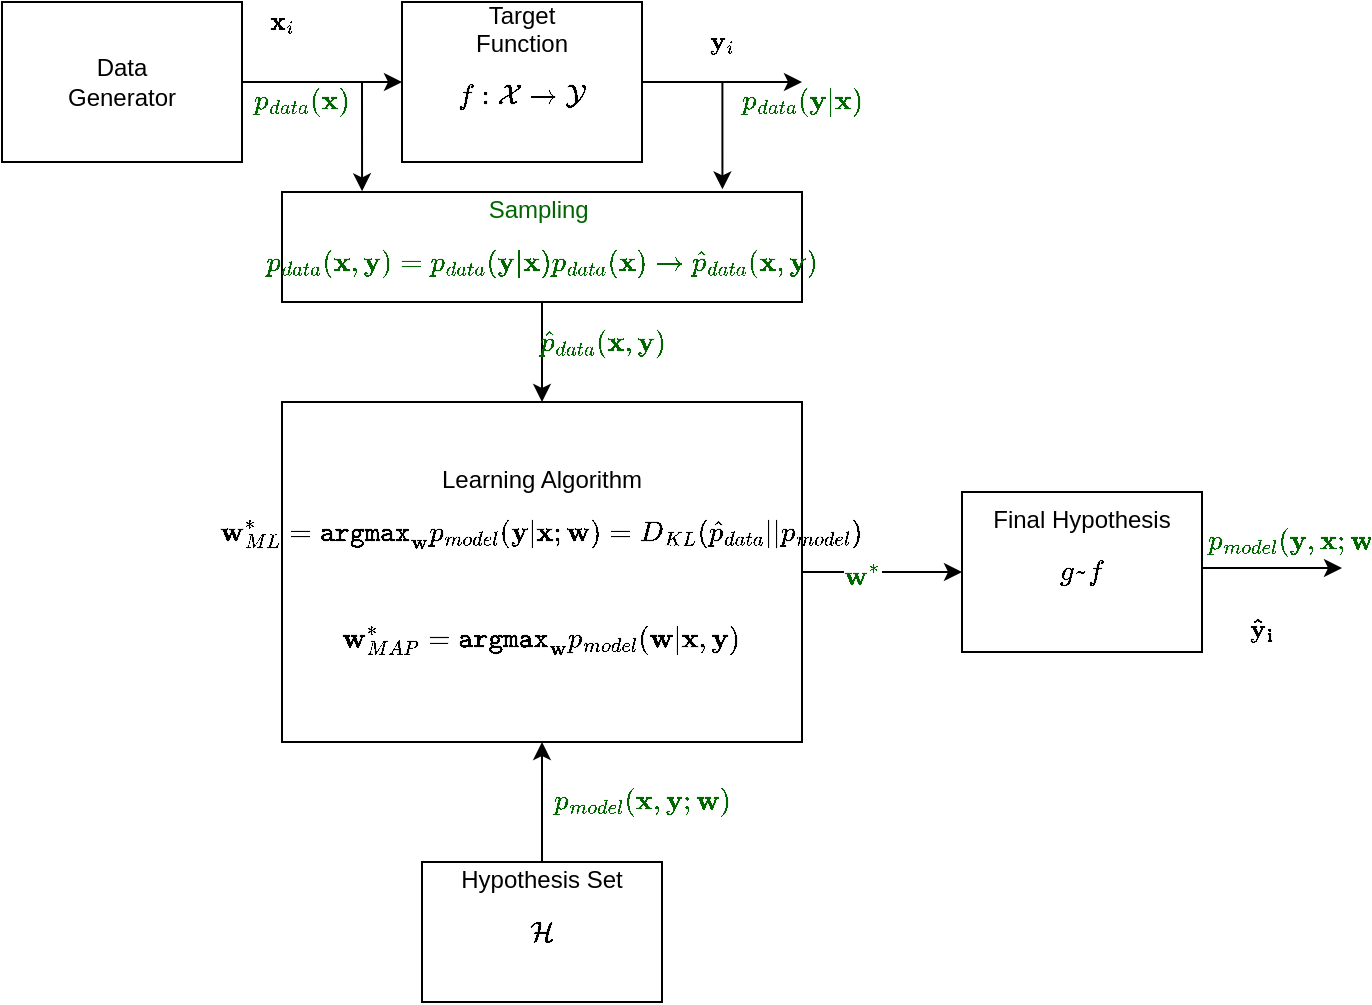 <mxfile version="12.8.1" type="github">
  <diagram id="7u2jFZsIr4gWWlFjd8qA" name="supervised">
    <mxGraphModel dx="1662" dy="740" grid="1" gridSize="10" guides="1" tooltips="1" connect="1" arrows="1" fold="1" page="1" pageScale="1" pageWidth="1100" pageHeight="850" math="1" shadow="0">
      <root>
        <mxCell id="0" />
        <mxCell id="1" parent="0" />
        <mxCell id="bj_X7EHBgDcYaUWoQlPC-2" value="$$\mathbf{x}_i$$" style="edgeStyle=orthogonalEdgeStyle;rounded=0;html=1;exitX=1;exitY=0.5;exitDx=0;exitDy=0;entryX=0;entryY=0.5;entryDx=0;entryDy=0;jettySize=auto;orthogonalLoop=1;verticalAlign=bottom;" parent="1" source="bj_X7EHBgDcYaUWoQlPC-3" target="bj_X7EHBgDcYaUWoQlPC-4" edge="1">
          <mxGeometry x="0.5" y="41" relative="1" as="geometry">
            <Array as="points">
              <mxPoint x="220" y="120" />
              <mxPoint x="220" y="120" />
            </Array>
            <mxPoint x="-40" y="31" as="offset" />
          </mxGeometry>
        </mxCell>
        <mxCell id="bj_X7EHBgDcYaUWoQlPC-21" style="edgeStyle=orthogonalEdgeStyle;rounded=0;orthogonalLoop=1;jettySize=auto;html=1;exitX=1;exitY=0.5;exitDx=0;exitDy=0;entryX=0.154;entryY=-0.006;entryDx=0;entryDy=0;entryPerimeter=0;fontColor=#006600;" parent="1" source="bj_X7EHBgDcYaUWoQlPC-3" target="bj_X7EHBgDcYaUWoQlPC-13" edge="1">
          <mxGeometry relative="1" as="geometry" />
        </mxCell>
        <mxCell id="bj_X7EHBgDcYaUWoQlPC-3" value="Data &lt;br&gt;Generator" style="rounded=0;whiteSpace=wrap;html=1;" parent="1" vertex="1">
          <mxGeometry x="40" y="80" width="120" height="80" as="geometry" />
        </mxCell>
        <mxCell id="bj_X7EHBgDcYaUWoQlPC-22" style="edgeStyle=orthogonalEdgeStyle;rounded=0;orthogonalLoop=1;jettySize=auto;html=1;entryX=0.847;entryY=-0.024;entryDx=0;entryDy=0;entryPerimeter=0;fontColor=#006600;exitX=1;exitY=0.5;exitDx=0;exitDy=0;" parent="1" source="bj_X7EHBgDcYaUWoQlPC-4" target="bj_X7EHBgDcYaUWoQlPC-13" edge="1">
          <mxGeometry relative="1" as="geometry" />
        </mxCell>
        <mxCell id="bj_X7EHBgDcYaUWoQlPC-4" value="Target&lt;br&gt;Function&lt;br&gt;$$f: \cal{X} \rightarrow \cal{Y}$$&lt;br&gt;" style="rounded=0;whiteSpace=wrap;html=1;" parent="1" vertex="1">
          <mxGeometry x="240" y="80" width="120" height="80" as="geometry" />
        </mxCell>
        <mxCell id="bj_X7EHBgDcYaUWoQlPC-5" value="$$\mathbf{y}_i$$" style="edgeStyle=orthogonalEdgeStyle;rounded=0;html=1;exitX=1;exitY=0.5;exitDx=0;exitDy=0;entryX=0;entryY=0.5;entryDx=0;entryDy=0;jettySize=auto;orthogonalLoop=1;verticalAlign=bottom;" parent="1" edge="1">
          <mxGeometry relative="1" as="geometry">
            <mxPoint x="360" y="120" as="sourcePoint" />
            <mxPoint x="440" y="120" as="targetPoint" />
          </mxGeometry>
        </mxCell>
        <mxCell id="bj_X7EHBgDcYaUWoQlPC-26" style="edgeStyle=orthogonalEdgeStyle;rounded=0;orthogonalLoop=1;jettySize=auto;html=1;entryX=0;entryY=0.5;entryDx=0;entryDy=0;fontColor=#006600;" parent="1" source="bj_X7EHBgDcYaUWoQlPC-6" target="bj_X7EHBgDcYaUWoQlPC-12" edge="1">
          <mxGeometry relative="1" as="geometry" />
        </mxCell>
        <mxCell id="bj_X7EHBgDcYaUWoQlPC-27" value="$$\mathbf w^*$$" style="text;html=1;align=center;verticalAlign=middle;resizable=0;points=[];labelBackgroundColor=#ffffff;fontColor=#006600;" parent="bj_X7EHBgDcYaUWoQlPC-26" vertex="1" connectable="0">
          <mxGeometry x="-0.267" y="-2" relative="1" as="geometry">
            <mxPoint as="offset" />
          </mxGeometry>
        </mxCell>
        <mxCell id="bj_X7EHBgDcYaUWoQlPC-6" value="Learning Algorithm&lt;br&gt;$$\mathbf w^*_{ML}= \mathtt{argmax}_{\mathbf w} p_{model}(\mathbf y| \mathbf x;\mathbf w) \\ = D_{KL}(\hat p_{data} || p_{model})$$&lt;br&gt;$$\mathbf w^*_{MAP}= \mathtt{argmax}_{\mathbf w} p_{model}(\mathbf w |&amp;nbsp;\mathbf x, \mathbf y)$$" style="rounded=0;whiteSpace=wrap;html=1;" parent="1" vertex="1">
          <mxGeometry x="180" y="280" width="260" height="170" as="geometry" />
        </mxCell>
        <mxCell id="bj_X7EHBgDcYaUWoQlPC-10" style="edgeStyle=orthogonalEdgeStyle;rounded=0;html=1;exitX=0.5;exitY=0;exitDx=0;exitDy=0;entryX=0.5;entryY=1;entryDx=0;entryDy=0;jettySize=auto;orthogonalLoop=1;align=center;" parent="1" source="bj_X7EHBgDcYaUWoQlPC-11" target="bj_X7EHBgDcYaUWoQlPC-6" edge="1">
          <mxGeometry relative="1" as="geometry" />
        </mxCell>
        <mxCell id="bj_X7EHBgDcYaUWoQlPC-11" value="Hypothesis Set&lt;br&gt;$$\cal{H}$$&lt;br&gt;" style="rounded=0;whiteSpace=wrap;html=1;" parent="1" vertex="1">
          <mxGeometry x="250" y="510" width="120" height="70" as="geometry" />
        </mxCell>
        <mxCell id="bj_X7EHBgDcYaUWoQlPC-12" value="Final Hypothesis&lt;br&gt;$$g \mbox{~} f $$&lt;br&gt;" style="rounded=0;whiteSpace=wrap;html=1;" parent="1" vertex="1">
          <mxGeometry x="520" y="325" width="120" height="80" as="geometry" />
        </mxCell>
        <mxCell id="bj_X7EHBgDcYaUWoQlPC-25" style="edgeStyle=orthogonalEdgeStyle;rounded=0;orthogonalLoop=1;jettySize=auto;html=1;entryX=0.5;entryY=0;entryDx=0;entryDy=0;fontColor=#006600;" parent="1" source="bj_X7EHBgDcYaUWoQlPC-13" target="bj_X7EHBgDcYaUWoQlPC-6" edge="1">
          <mxGeometry relative="1" as="geometry" />
        </mxCell>
        <mxCell id="bj_X7EHBgDcYaUWoQlPC-13" value="Sampling&amp;nbsp;&lt;br&gt;$$p_{data}(\mathbf x, \mathbf y) = p_{data}(\mathbf y| \mathbf x) p_{data}(\mathbf x) \rightarrow \hat p_{data}(\mathbf x, \mathbf y)$$" style="rounded=0;whiteSpace=wrap;html=1;fontColor=#006600;strokeColor=#000000;" parent="1" vertex="1">
          <mxGeometry x="180" y="175" width="260" height="55" as="geometry" />
        </mxCell>
        <mxCell id="bj_X7EHBgDcYaUWoQlPC-14" value="$$\mathbf{\hat{y}_i}$$" style="edgeStyle=orthogonalEdgeStyle;rounded=0;html=1;jettySize=auto;orthogonalLoop=1;verticalAlign=top;align=center;entryX=0;entryY=0.5;entryDx=0;entryDy=0;" parent="1" edge="1">
          <mxGeometry x="-0.143" y="-6" relative="1" as="geometry">
            <mxPoint x="640" y="363" as="sourcePoint" />
            <mxPoint x="710" y="363" as="targetPoint" />
            <Array as="points">
              <mxPoint x="640" y="363" />
              <mxPoint x="640" y="363" />
            </Array>
            <mxPoint as="offset" />
          </mxGeometry>
        </mxCell>
        <mxCell id="bj_X7EHBgDcYaUWoQlPC-15" value="$$p_{data}(\mathbf x)$$" style="text;html=1;strokeColor=none;fillColor=none;align=center;verticalAlign=middle;whiteSpace=wrap;rounded=0;fontColor=#006600;" parent="1" vertex="1">
          <mxGeometry x="170" y="120" width="40" height="20" as="geometry" />
        </mxCell>
        <mxCell id="bj_X7EHBgDcYaUWoQlPC-16" value="$$p_{data}(\mathbf y | \mathbf x)$$" style="text;html=1;strokeColor=none;fillColor=none;align=center;verticalAlign=middle;whiteSpace=wrap;rounded=0;fontColor=#006600;" parent="1" vertex="1">
          <mxGeometry x="420" y="120" width="40" height="20" as="geometry" />
        </mxCell>
        <mxCell id="bj_X7EHBgDcYaUWoQlPC-20" value="$$p_{model}(\mathbf x , \mathbf y ; \mathbf w)$$" style="text;html=1;strokeColor=none;fillColor=none;align=center;verticalAlign=middle;whiteSpace=wrap;rounded=0;fontColor=#006600;" parent="1" vertex="1">
          <mxGeometry x="340" y="470" width="40" height="20" as="geometry" />
        </mxCell>
        <mxCell id="bj_X7EHBgDcYaUWoQlPC-28" value="$$p_{model}(\mathbf y , \mathbf x ; \mathbf w^*)$$" style="text;html=1;strokeColor=none;fillColor=none;align=center;verticalAlign=middle;whiteSpace=wrap;rounded=0;fontColor=#006600;" parent="1" vertex="1">
          <mxGeometry x="670" y="340" width="40" height="20" as="geometry" />
        </mxCell>
        <mxCell id="bj_X7EHBgDcYaUWoQlPC-30" value="$$\hat p_{data}(\mathbf x, \mathbf y)$$" style="text;html=1;strokeColor=none;fillColor=none;align=center;verticalAlign=middle;whiteSpace=wrap;rounded=0;fontColor=#006600;" parent="1" vertex="1">
          <mxGeometry x="320" y="240" width="40" height="20" as="geometry" />
        </mxCell>
      </root>
    </mxGraphModel>
  </diagram>
</mxfile>
